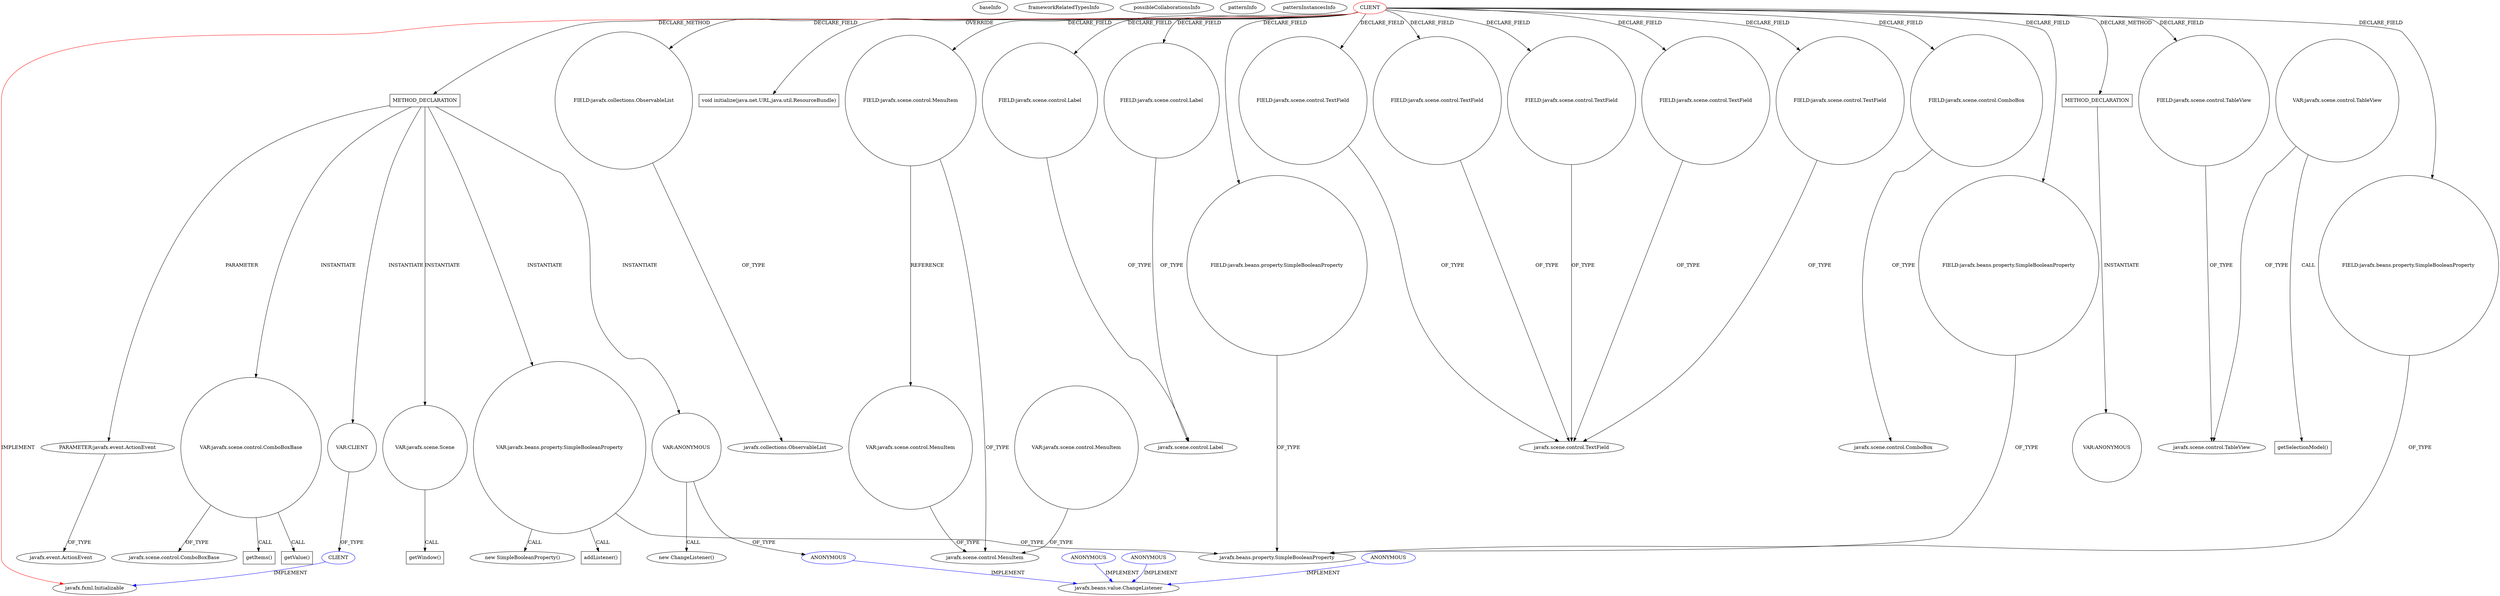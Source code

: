 digraph {
baseInfo[graphId=2862,category="pattern",isAnonymous=false,possibleRelation=true]
frameworkRelatedTypesInfo[0="javafx.fxml.Initializable"]
possibleCollaborationsInfo[0="2862~INSTANTIATION-CLIENT_METHOD_DECLARATION-~javafx.fxml.Initializable ~javafx.beans.value.ChangeListener ~false~true",1="2862~INSTANTIATION-CLIENT_METHOD_DECLARATION-~javafx.fxml.Initializable ~javafx.fxml.Initializable ~false~false"]
patternInfo[frequency=2.0,patternRootClient=0]
patternInstancesInfo[0="hock323-eventManager~/hock323-eventManager/EventManager-master/src/eventManager/controller/pokerTournament/BlindsController.java~BlindsController~2976",1="hock323-eventManager~/hock323-eventManager/EventManager-master/src/eventManager/controller/pokerTournament/TournamentController.java~TournamentController~3009"]
873[label="new SimpleBooleanProperty()",vertexType="CONSTRUCTOR_CALL",isFrameworkType=false]
874[label="VAR:javafx.beans.property.SimpleBooleanProperty",vertexType="VARIABLE_EXPRESION",isFrameworkType=false,shape=circle]
31[label="javafx.beans.property.SimpleBooleanProperty",vertexType="FRAMEWORK_CLASS_TYPE",isFrameworkType=false]
865[label="METHOD_DECLARATION",vertexType="CLIENT_METHOD_DECLARATION",isFrameworkType=false,shape=box]
0[label="CLIENT",vertexType="ROOT_CLIENT_CLASS_DECLARATION",isFrameworkType=false,color=red]
102[label="FIELD:javafx.scene.control.MenuItem",vertexType="FIELD_DECLARATION",isFrameworkType=false,shape=circle]
877[label="VAR:CLIENT",vertexType="VARIABLE_EXPRESION",isFrameworkType=false,shape=circle]
146[label="FIELD:javafx.collections.ObservableList",vertexType="FIELD_DECLARATION",isFrameworkType=false,shape=circle]
147[label="javafx.collections.ObservableList",vertexType="FRAMEWORK_INTERFACE_TYPE",isFrameworkType=false]
866[label="PARAMETER:javafx.event.ActionEvent",vertexType="PARAMETER_DECLARATION",isFrameworkType=false]
596[label="javafx.event.ActionEvent",vertexType="FRAMEWORK_CLASS_TYPE",isFrameworkType=false]
152[label="void initialize(java.net.URL,java.util.ResourceBundle)",vertexType="OVERRIDING_METHOD_DECLARATION",isFrameworkType=false,shape=box]
103[label="javafx.scene.control.MenuItem",vertexType="FRAMEWORK_CLASS_TYPE",isFrameworkType=false]
868[label="VAR:javafx.scene.control.ComboBoxBase",vertexType="VARIABLE_EXPRESION",isFrameworkType=false,shape=circle]
938[label="VAR:javafx.scene.control.MenuItem",vertexType="VARIABLE_EXPRESION",isFrameworkType=false,shape=circle]
942[label="VAR:javafx.scene.control.MenuItem",vertexType="VARIABLE_EXPRESION",isFrameworkType=false,shape=circle]
61[label="FIELD:javafx.scene.control.Label",vertexType="FIELD_DECLARATION",isFrameworkType=false,shape=circle]
27[label="javafx.scene.control.Label",vertexType="FRAMEWORK_CLASS_TYPE",isFrameworkType=false]
75[label="FIELD:javafx.scene.control.Label",vertexType="FIELD_DECLARATION",isFrameworkType=false,shape=circle]
38[label="FIELD:javafx.beans.property.SimpleBooleanProperty",vertexType="FIELD_DECLARATION",isFrameworkType=false,shape=circle]
34[label="FIELD:javafx.beans.property.SimpleBooleanProperty",vertexType="FIELD_DECLARATION",isFrameworkType=false,shape=circle]
138[label="FIELD:javafx.beans.property.SimpleBooleanProperty",vertexType="FIELD_DECLARATION",isFrameworkType=false,shape=circle]
67[label="FIELD:javafx.scene.control.TextField",vertexType="FIELD_DECLARATION",isFrameworkType=false,shape=circle]
6[label="FIELD:javafx.scene.control.TextField",vertexType="FIELD_DECLARATION",isFrameworkType=false,shape=circle]
12[label="FIELD:javafx.scene.control.TextField",vertexType="FIELD_DECLARATION",isFrameworkType=false,shape=circle]
83[label="FIELD:javafx.scene.control.TextField",vertexType="FIELD_DECLARATION",isFrameworkType=false,shape=circle]
130[label="FIELD:javafx.scene.control.TextField",vertexType="FIELD_DECLARATION",isFrameworkType=false,shape=circle]
888[label="VAR:ANONYMOUS",vertexType="VARIABLE_EXPRESION",isFrameworkType=false,shape=circle]
870[label="javafx.scene.control.ComboBoxBase",vertexType="FRAMEWORK_CLASS_TYPE",isFrameworkType=false]
110[label="FIELD:javafx.scene.control.ComboBox",vertexType="FIELD_DECLARATION",isFrameworkType=false,shape=circle]
111[label="javafx.scene.control.ComboBox",vertexType="FRAMEWORK_CLASS_TYPE",isFrameworkType=false]
1[label="javafx.fxml.Initializable",vertexType="FRAMEWORK_INTERFACE_TYPE",isFrameworkType=false]
889[label="ANONYMOUS",vertexType="REFERENCE_ANONYMOUS_DECLARATION",isFrameworkType=false,color=blue]
887[label="new ChangeListener()",vertexType="CONSTRUCTOR_CALL",isFrameworkType=false]
186[label="javafx.beans.value.ChangeListener",vertexType="FRAMEWORK_INTERFACE_TYPE",isFrameworkType=false]
235[label="ANONYMOUS",vertexType="REFERENCE_ANONYMOUS_DECLARATION",isFrameworkType=false,color=blue]
185[label="ANONYMOUS",vertexType="REFERENCE_ANONYMOUS_DECLARATION",isFrameworkType=false,color=blue]
341[label="ANONYMOUS",vertexType="REFERENCE_ANONYMOUS_DECLARATION",isFrameworkType=false,color=blue]
886[label="addListener()",vertexType="INSIDE_CALL",isFrameworkType=false,shape=box]
878[label="CLIENT",vertexType="REFERENCE_CLIENT_CLASS_DECLARATION",isFrameworkType=false,color=blue]
872[label="getItems()",vertexType="INSIDE_CALL",isFrameworkType=false,shape=box]
7[label="javafx.scene.control.TextField",vertexType="FRAMEWORK_CLASS_TYPE",isFrameworkType=false]
880[label="VAR:javafx.scene.Scene",vertexType="VARIABLE_EXPRESION",isFrameworkType=false,shape=circle]
881[label="getWindow()",vertexType="INSIDE_CALL",isFrameworkType=false,shape=box]
869[label="getValue()",vertexType="INSIDE_CALL",isFrameworkType=false,shape=box]
150[label="FIELD:javafx.scene.control.TableView",vertexType="FIELD_DECLARATION",isFrameworkType=false,shape=circle]
151[label="javafx.scene.control.TableView",vertexType="FRAMEWORK_CLASS_TYPE",isFrameworkType=false]
588[label="VAR:javafx.scene.control.TableView",vertexType="VARIABLE_EXPRESION",isFrameworkType=false,shape=circle]
589[label="getSelectionModel()",vertexType="INSIDE_CALL",isFrameworkType=false,shape=box]
439[label="METHOD_DECLARATION",vertexType="CLIENT_METHOD_DECLARATION",isFrameworkType=false,shape=box]
540[label="VAR:ANONYMOUS",vertexType="VARIABLE_EXPRESION",isFrameworkType=false,shape=circle]
865->877[label="INSTANTIATE"]
0->12[label="DECLARE_FIELD"]
102->103[label="OF_TYPE"]
878->1[label="IMPLEMENT",color=blue]
888->889[label="OF_TYPE"]
942->103[label="OF_TYPE"]
138->31[label="OF_TYPE"]
185->186[label="IMPLEMENT",color=blue]
865->874[label="INSTANTIATE"]
67->7[label="OF_TYPE"]
865->868[label="INSTANTIATE"]
877->878[label="OF_TYPE"]
938->103[label="OF_TYPE"]
0->130[label="DECLARE_FIELD"]
0->61[label="DECLARE_FIELD"]
868->872[label="CALL"]
588->151[label="OF_TYPE"]
874->873[label="CALL"]
341->186[label="IMPLEMENT",color=blue]
34->31[label="OF_TYPE"]
130->7[label="OF_TYPE"]
0->1[label="IMPLEMENT",color=red]
0->34[label="DECLARE_FIELD"]
0->83[label="DECLARE_FIELD"]
0->38[label="DECLARE_FIELD"]
110->111[label="OF_TYPE"]
0->865[label="DECLARE_METHOD"]
865->880[label="INSTANTIATE"]
0->138[label="DECLARE_FIELD"]
0->152[label="OVERRIDE"]
0->439[label="DECLARE_METHOD"]
83->7[label="OF_TYPE"]
146->147[label="OF_TYPE"]
6->7[label="OF_TYPE"]
880->881[label="CALL"]
0->146[label="DECLARE_FIELD"]
868->870[label="OF_TYPE"]
865->866[label="PARAMETER"]
588->589[label="CALL"]
0->110[label="DECLARE_FIELD"]
150->151[label="OF_TYPE"]
888->887[label="CALL"]
439->540[label="INSTANTIATE"]
75->27[label="OF_TYPE"]
874->886[label="CALL"]
0->150[label="DECLARE_FIELD"]
874->31[label="OF_TYPE"]
865->888[label="INSTANTIATE"]
0->67[label="DECLARE_FIELD"]
0->6[label="DECLARE_FIELD"]
868->869[label="CALL"]
12->7[label="OF_TYPE"]
866->596[label="OF_TYPE"]
38->31[label="OF_TYPE"]
61->27[label="OF_TYPE"]
889->186[label="IMPLEMENT",color=blue]
0->75[label="DECLARE_FIELD"]
102->942[label="REFERENCE"]
0->102[label="DECLARE_FIELD"]
235->186[label="IMPLEMENT",color=blue]
}
